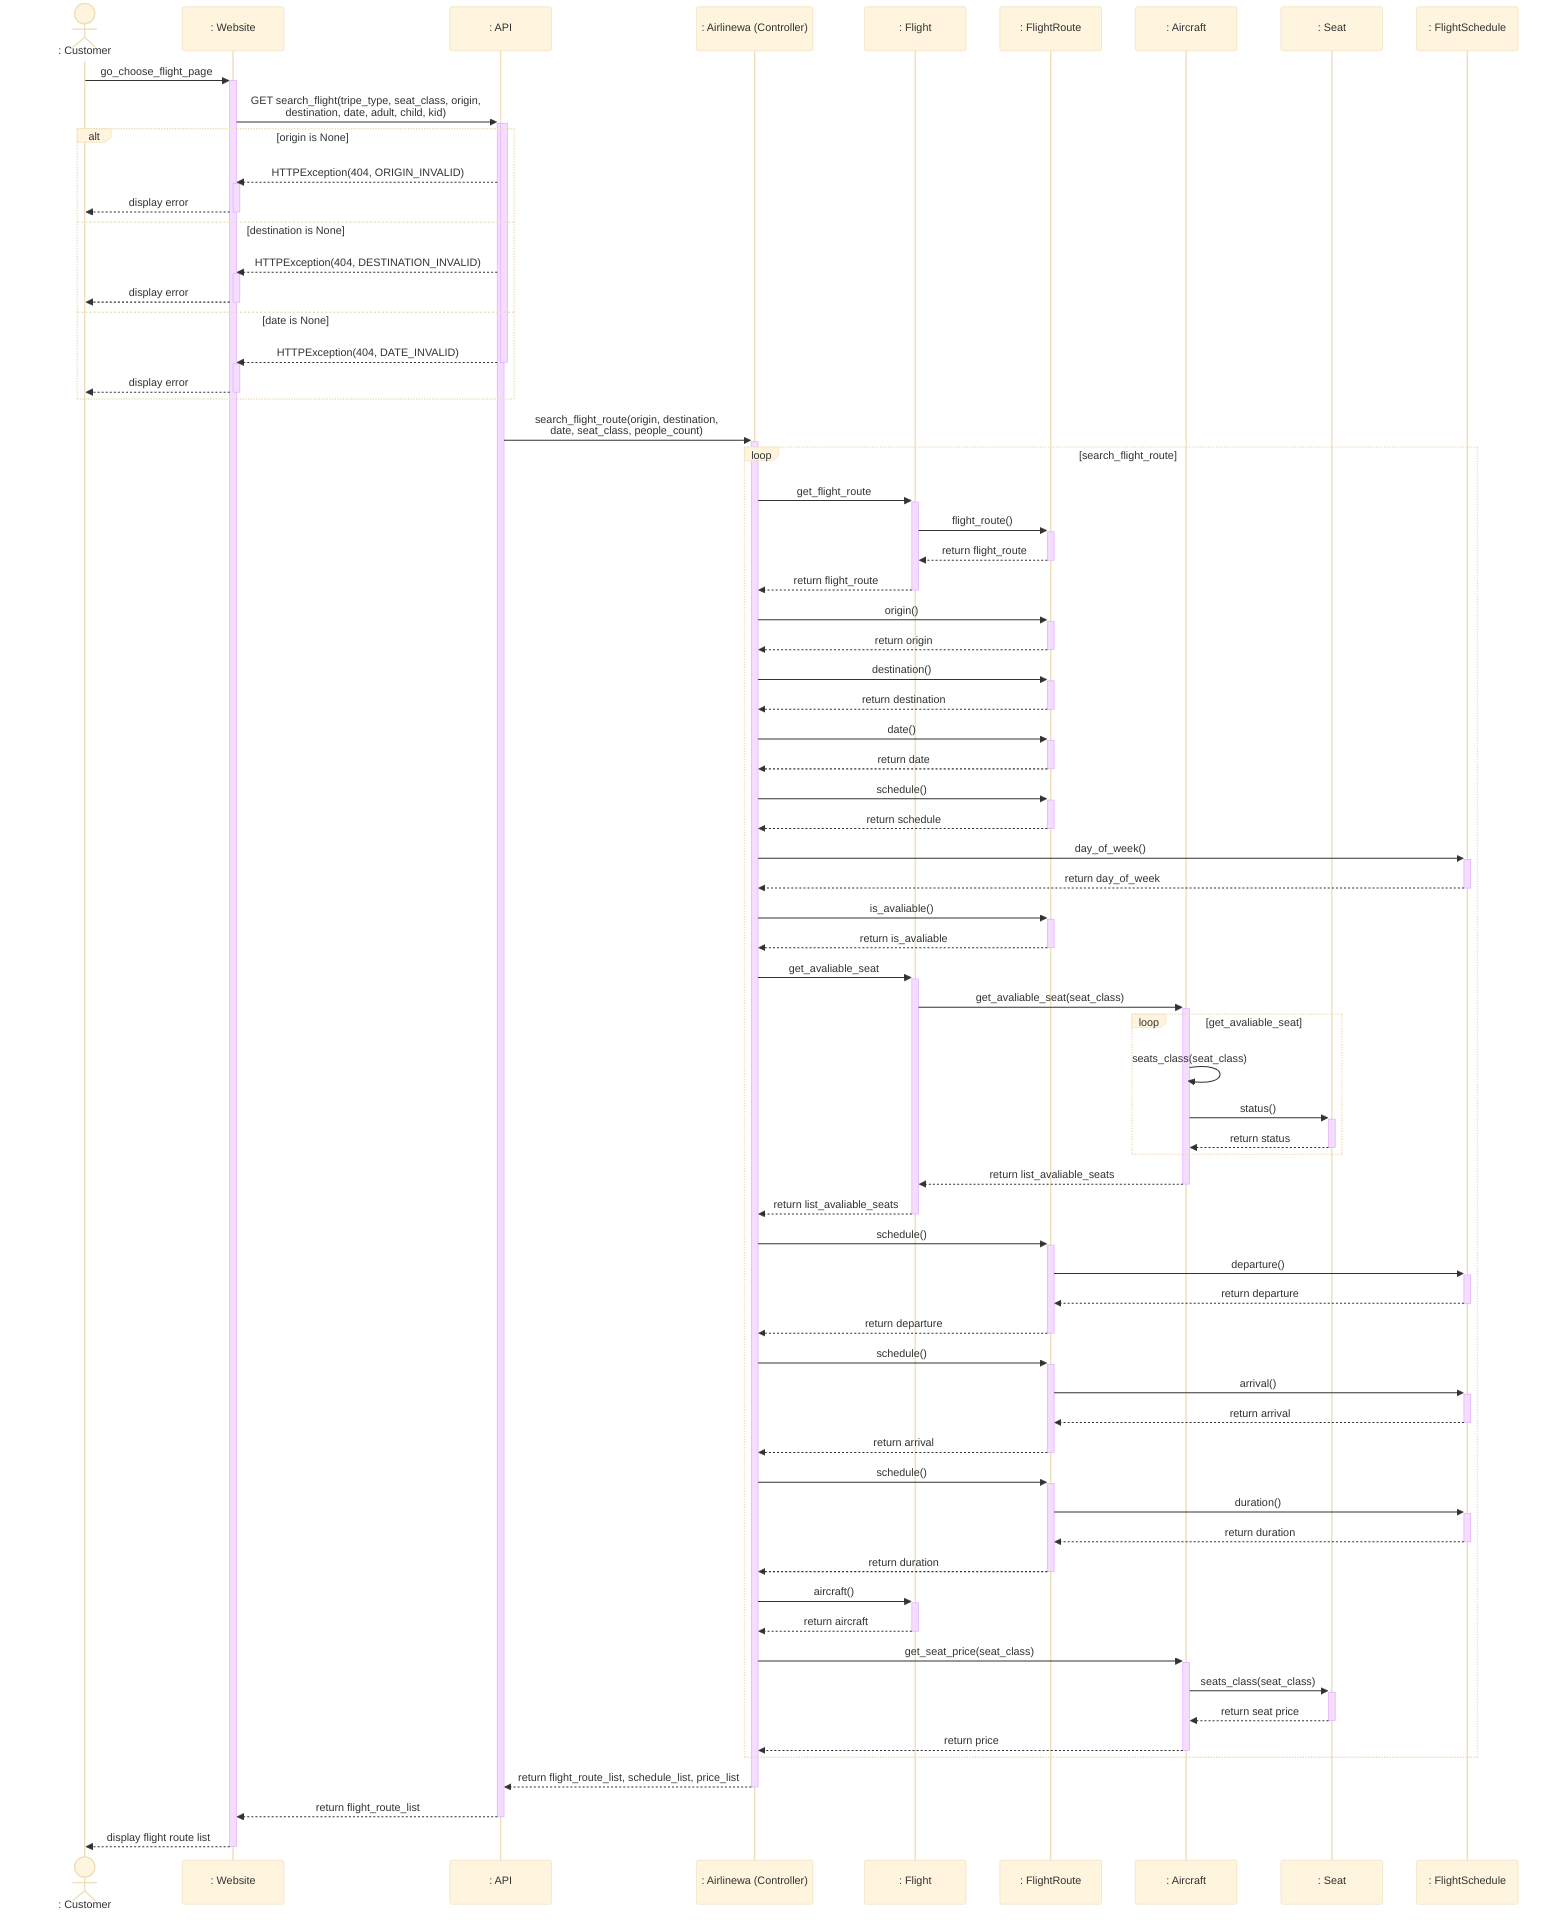 ---
config:
  theme: base
---
sequenceDiagram
    actor customer as : Customer
    participant ui as : Website
    participant api as : API
    participant airlinewa as : Airlinewa (Controller)
    participant flight as : Flight
    participant f_route as : FlightRoute
    participant air as : Aircraft
    participant seat as : Seat
    participant f_sche as : FlightSchedule

    customer ->>+ ui: go_choose_flight_page
    ui ->>+ api: GET search_flight(tripe_type, seat_class, origin, <br/>destination, date, adult, child, kid)
    activate api
    alt origin is None
        api -->> ui: HTTPException(404, ORIGIN_INVALID) 
        activate ui
        ui -->> customer: display error
        deactivate ui
    else destination is None
        api -->> ui: HTTPException(404, DESTINATION_INVALID)
        activate ui
        ui -->> customer: display error
        deactivate ui
    else date is None
        api -->> ui: HTTPException(404, DATE_INVALID)
        deactivate api
        activate ui
        ui -->> customer: display error
        deactivate ui
    end

    api ->>+ airlinewa: search_flight_route(origin, destination, <br/> date, seat_class, people_count)
    loop search_flight_route
    airlinewa ->>+ flight: get_flight_route
    flight ->>+ f_route: flight_route()
    f_route -->>- flight: return flight_route
    flight -->>- airlinewa: return flight_route
    airlinewa ->>+ f_route: origin()
    f_route -->>- airlinewa: return origin
    airlinewa ->>+ f_route: destination()
    f_route -->>- airlinewa: return destination
    airlinewa ->>+ f_route: date()
    f_route -->>- airlinewa: return date
    airlinewa ->>+ f_route: schedule()
    f_route -->>- airlinewa: return schedule
    airlinewa ->>+ f_sche: day_of_week()
    f_sche -->>- airlinewa: return day_of_week
    airlinewa ->>+ f_route: is_avaliable()
    f_route -->>- airlinewa: return is_avaliable
    airlinewa ->>+ flight: get_avaliable_seat
    flight ->>+ air: get_avaliable_seat(seat_class) 
    loop get_avaliable_seat
        air ->> air: seats_class(seat_class)
        air ->>+ seat: status()
        seat -->>- air: return status
    end
    air -->>- flight: return list_avaliable_seats
    flight -->>- airlinewa: return list_avaliable_seats
    
    airlinewa ->>+ f_route: schedule()
    f_route ->>+ f_sche: departure()
    f_sche -->>- f_route: return departure
    f_route -->>- airlinewa: return departure

    airlinewa ->>+ f_route: schedule()
    f_route ->>+ f_sche: arrival()
    f_sche -->>- f_route: return arrival
    f_route -->>- airlinewa: return arrival

    airlinewa ->>+ f_route: schedule()
    f_route ->>+ f_sche: duration()
    f_sche -->>- f_route: return duration
    f_route -->>- airlinewa: return duration
    airlinewa ->>+ flight: aircraft()
    flight -->>- airlinewa: return aircraft
    airlinewa ->>+ air: get_seat_price(seat_class)
    air ->>+ seat: seats_class(seat_class)
    seat -->>- air: return seat price
    air -->>- airlinewa: return price
    end

    airlinewa -->>- api: return flight_route_list, schedule_list, price_list
    api -->>- ui: return flight_route_list
    ui -->>- customer: display flight route list